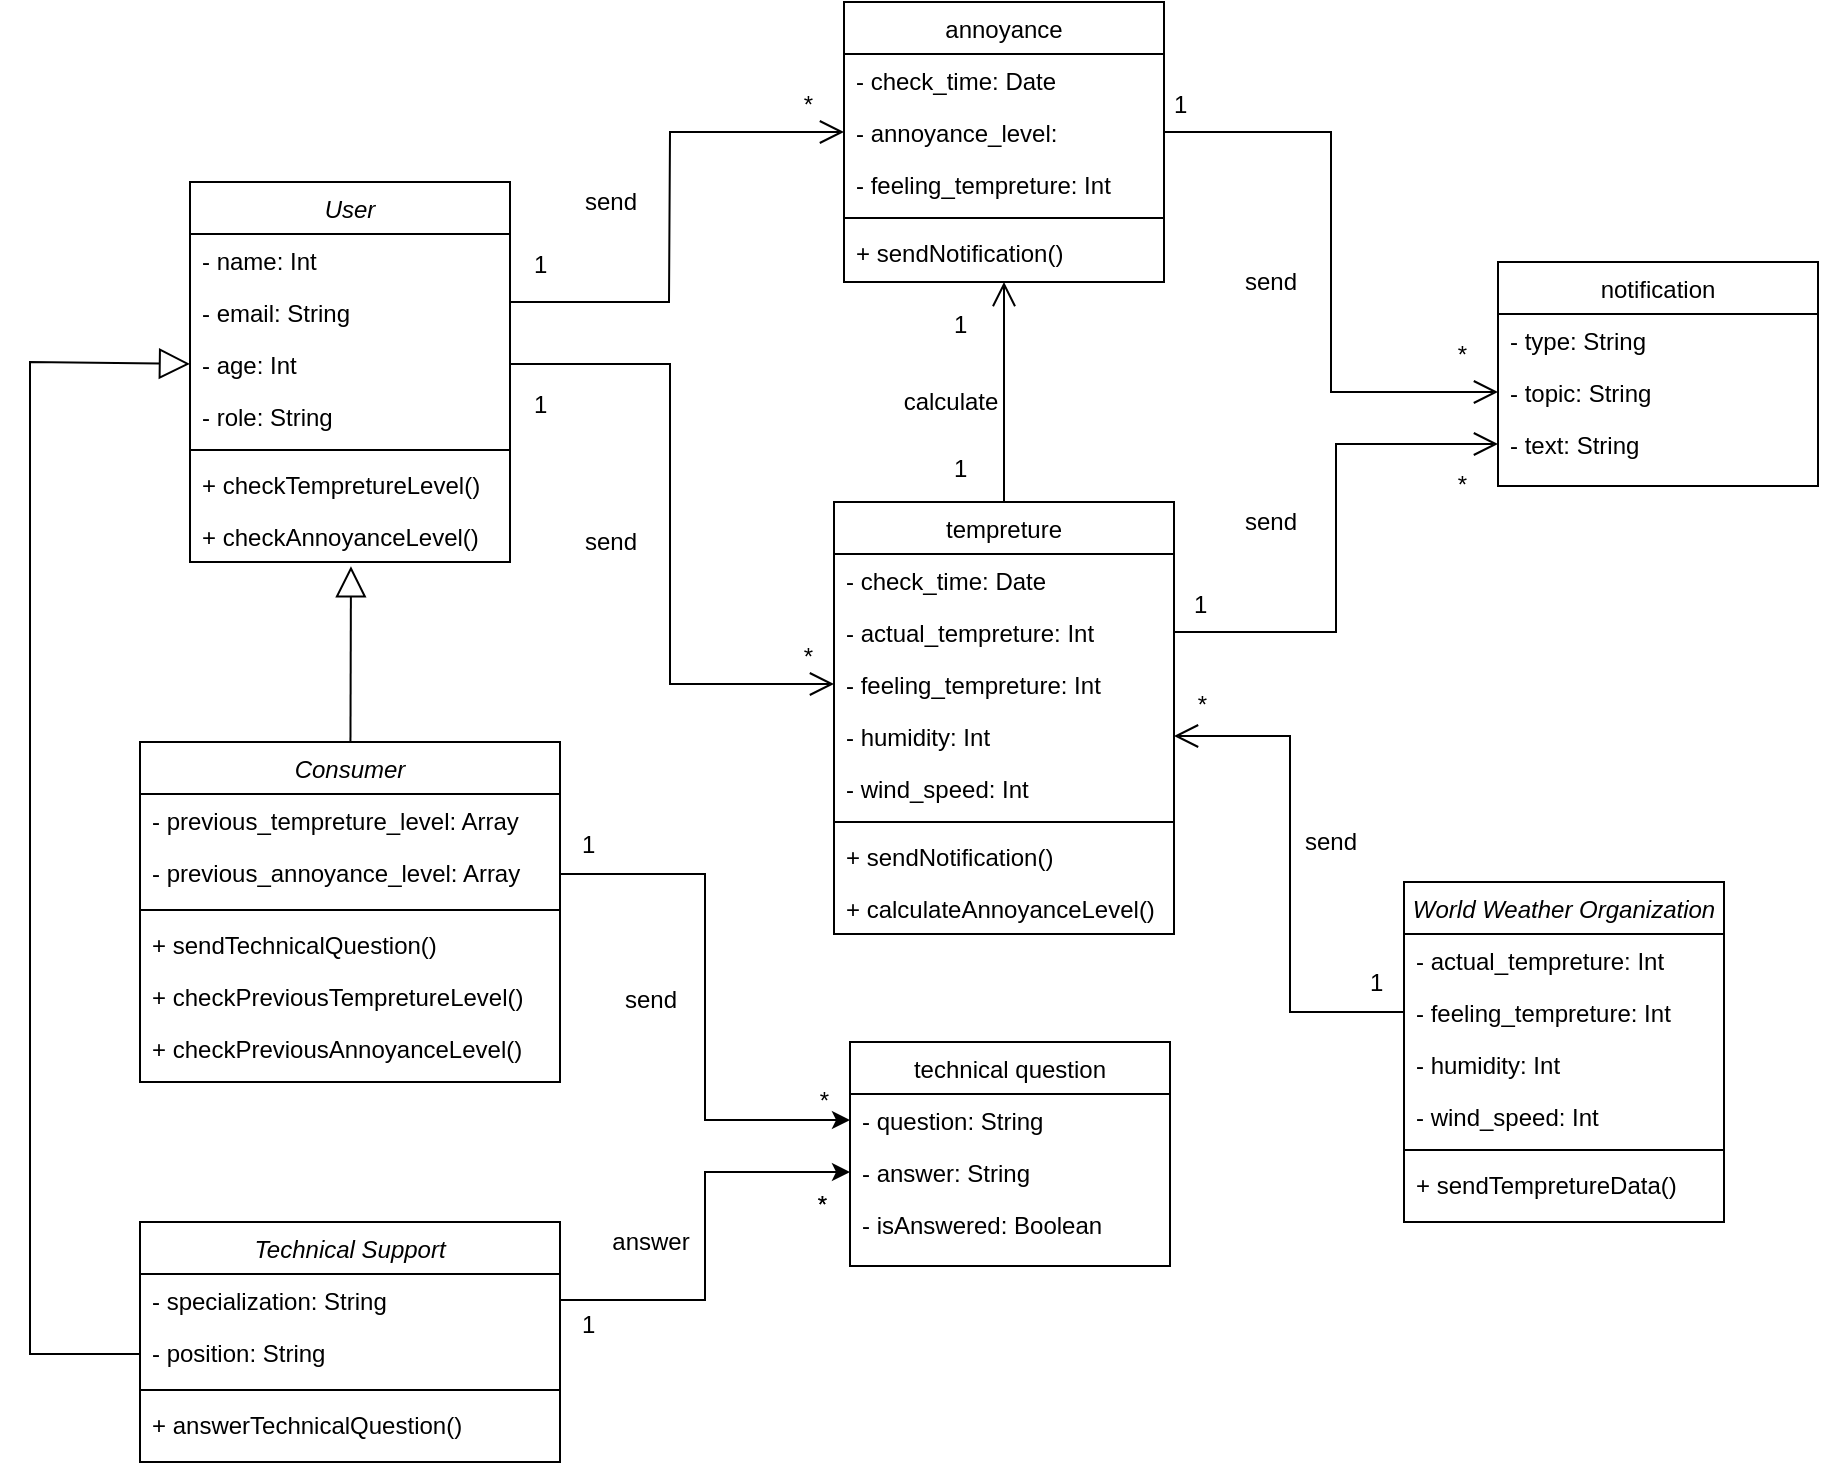 <mxfile version="22.0.6" type="device">
  <diagram id="C5RBs43oDa-KdzZeNtuy" name="Page-1">
    <mxGraphModel dx="1328" dy="806" grid="1" gridSize="10" guides="1" tooltips="1" connect="1" arrows="1" fold="1" page="1" pageScale="1" pageWidth="827" pageHeight="1169" math="0" shadow="0">
      <root>
        <mxCell id="WIyWlLk6GJQsqaUBKTNV-0" />
        <mxCell id="WIyWlLk6GJQsqaUBKTNV-1" parent="WIyWlLk6GJQsqaUBKTNV-0" />
        <mxCell id="zkfFHV4jXpPFQw0GAbJ--0" value="User" style="swimlane;fontStyle=2;align=center;verticalAlign=top;childLayout=stackLayout;horizontal=1;startSize=26;horizontalStack=0;resizeParent=1;resizeLast=0;collapsible=1;marginBottom=0;rounded=0;shadow=0;strokeWidth=1;" parent="WIyWlLk6GJQsqaUBKTNV-1" vertex="1">
          <mxGeometry x="220" y="120" width="160" height="190" as="geometry">
            <mxRectangle x="230" y="140" width="160" height="26" as="alternateBounds" />
          </mxGeometry>
        </mxCell>
        <mxCell id="zkfFHV4jXpPFQw0GAbJ--1" value="- name: Int" style="text;align=left;verticalAlign=top;spacingLeft=4;spacingRight=4;overflow=hidden;rotatable=0;points=[[0,0.5],[1,0.5]];portConstraint=eastwest;" parent="zkfFHV4jXpPFQw0GAbJ--0" vertex="1">
          <mxGeometry y="26" width="160" height="26" as="geometry" />
        </mxCell>
        <mxCell id="zkfFHV4jXpPFQw0GAbJ--2" value="- email: String" style="text;align=left;verticalAlign=top;spacingLeft=4;spacingRight=4;overflow=hidden;rotatable=0;points=[[0,0.5],[1,0.5]];portConstraint=eastwest;rounded=0;shadow=0;html=0;" parent="zkfFHV4jXpPFQw0GAbJ--0" vertex="1">
          <mxGeometry y="52" width="160" height="26" as="geometry" />
        </mxCell>
        <mxCell id="zkfFHV4jXpPFQw0GAbJ--3" value="- age: Int" style="text;align=left;verticalAlign=top;spacingLeft=4;spacingRight=4;overflow=hidden;rotatable=0;points=[[0,0.5],[1,0.5]];portConstraint=eastwest;rounded=0;shadow=0;html=0;" parent="zkfFHV4jXpPFQw0GAbJ--0" vertex="1">
          <mxGeometry y="78" width="160" height="26" as="geometry" />
        </mxCell>
        <mxCell id="EOciw80t2R5kVDypEKdb-0" value="- role: String" style="text;align=left;verticalAlign=top;spacingLeft=4;spacingRight=4;overflow=hidden;rotatable=0;points=[[0,0.5],[1,0.5]];portConstraint=eastwest;rounded=0;shadow=0;html=0;" vertex="1" parent="zkfFHV4jXpPFQw0GAbJ--0">
          <mxGeometry y="104" width="160" height="26" as="geometry" />
        </mxCell>
        <mxCell id="zkfFHV4jXpPFQw0GAbJ--4" value="" style="line;html=1;strokeWidth=1;align=left;verticalAlign=middle;spacingTop=-1;spacingLeft=3;spacingRight=3;rotatable=0;labelPosition=right;points=[];portConstraint=eastwest;" parent="zkfFHV4jXpPFQw0GAbJ--0" vertex="1">
          <mxGeometry y="130" width="160" height="8" as="geometry" />
        </mxCell>
        <mxCell id="zkfFHV4jXpPFQw0GAbJ--5" value="+ checkTempretureLevel()" style="text;align=left;verticalAlign=top;spacingLeft=4;spacingRight=4;overflow=hidden;rotatable=0;points=[[0,0.5],[1,0.5]];portConstraint=eastwest;" parent="zkfFHV4jXpPFQw0GAbJ--0" vertex="1">
          <mxGeometry y="138" width="160" height="26" as="geometry" />
        </mxCell>
        <mxCell id="EOciw80t2R5kVDypEKdb-1" value="+ checkAnnoyanceLevel()" style="text;align=left;verticalAlign=top;spacingLeft=4;spacingRight=4;overflow=hidden;rotatable=0;points=[[0,0.5],[1,0.5]];portConstraint=eastwest;" vertex="1" parent="zkfFHV4jXpPFQw0GAbJ--0">
          <mxGeometry y="164" width="160" height="26" as="geometry" />
        </mxCell>
        <mxCell id="EOciw80t2R5kVDypEKdb-103" style="edgeStyle=orthogonalEdgeStyle;rounded=0;orthogonalLoop=1;jettySize=auto;html=1;exitX=0.5;exitY=0;exitDx=0;exitDy=0;entryX=0.5;entryY=1;entryDx=0;entryDy=0;endSize=10;endArrow=open;endFill=0;" edge="1" parent="WIyWlLk6GJQsqaUBKTNV-1" source="zkfFHV4jXpPFQw0GAbJ--17" target="EOciw80t2R5kVDypEKdb-72">
          <mxGeometry relative="1" as="geometry" />
        </mxCell>
        <mxCell id="zkfFHV4jXpPFQw0GAbJ--17" value="tempreture" style="swimlane;fontStyle=0;align=center;verticalAlign=top;childLayout=stackLayout;horizontal=1;startSize=26;horizontalStack=0;resizeParent=1;resizeLast=0;collapsible=1;marginBottom=0;rounded=0;shadow=0;strokeWidth=1;" parent="WIyWlLk6GJQsqaUBKTNV-1" vertex="1">
          <mxGeometry x="542" y="280" width="170" height="216" as="geometry">
            <mxRectangle x="550" y="140" width="160" height="26" as="alternateBounds" />
          </mxGeometry>
        </mxCell>
        <mxCell id="zkfFHV4jXpPFQw0GAbJ--18" value="- check_time: Date" style="text;align=left;verticalAlign=top;spacingLeft=4;spacingRight=4;overflow=hidden;rotatable=0;points=[[0,0.5],[1,0.5]];portConstraint=eastwest;" parent="zkfFHV4jXpPFQw0GAbJ--17" vertex="1">
          <mxGeometry y="26" width="170" height="26" as="geometry" />
        </mxCell>
        <mxCell id="zkfFHV4jXpPFQw0GAbJ--19" value="- actual_tempreture: Int" style="text;align=left;verticalAlign=top;spacingLeft=4;spacingRight=4;overflow=hidden;rotatable=0;points=[[0,0.5],[1,0.5]];portConstraint=eastwest;rounded=0;shadow=0;html=0;" parent="zkfFHV4jXpPFQw0GAbJ--17" vertex="1">
          <mxGeometry y="52" width="170" height="26" as="geometry" />
        </mxCell>
        <mxCell id="zkfFHV4jXpPFQw0GAbJ--20" value="- feeling_tempreture: Int" style="text;align=left;verticalAlign=top;spacingLeft=4;spacingRight=4;overflow=hidden;rotatable=0;points=[[0,0.5],[1,0.5]];portConstraint=eastwest;rounded=0;shadow=0;html=0;" parent="zkfFHV4jXpPFQw0GAbJ--17" vertex="1">
          <mxGeometry y="78" width="170" height="26" as="geometry" />
        </mxCell>
        <mxCell id="zkfFHV4jXpPFQw0GAbJ--21" value="- humidity: Int" style="text;align=left;verticalAlign=top;spacingLeft=4;spacingRight=4;overflow=hidden;rotatable=0;points=[[0,0.5],[1,0.5]];portConstraint=eastwest;rounded=0;shadow=0;html=0;" parent="zkfFHV4jXpPFQw0GAbJ--17" vertex="1">
          <mxGeometry y="104" width="170" height="26" as="geometry" />
        </mxCell>
        <mxCell id="zkfFHV4jXpPFQw0GAbJ--22" value="- wind_speed: Int" style="text;align=left;verticalAlign=top;spacingLeft=4;spacingRight=4;overflow=hidden;rotatable=0;points=[[0,0.5],[1,0.5]];portConstraint=eastwest;rounded=0;shadow=0;html=0;" parent="zkfFHV4jXpPFQw0GAbJ--17" vertex="1">
          <mxGeometry y="130" width="170" height="26" as="geometry" />
        </mxCell>
        <mxCell id="zkfFHV4jXpPFQw0GAbJ--23" value="" style="line;html=1;strokeWidth=1;align=left;verticalAlign=middle;spacingTop=-1;spacingLeft=3;spacingRight=3;rotatable=0;labelPosition=right;points=[];portConstraint=eastwest;" parent="zkfFHV4jXpPFQw0GAbJ--17" vertex="1">
          <mxGeometry y="156" width="170" height="8" as="geometry" />
        </mxCell>
        <mxCell id="zkfFHV4jXpPFQw0GAbJ--24" value="+ sendNotification()" style="text;align=left;verticalAlign=top;spacingLeft=4;spacingRight=4;overflow=hidden;rotatable=0;points=[[0,0.5],[1,0.5]];portConstraint=eastwest;" parent="zkfFHV4jXpPFQw0GAbJ--17" vertex="1">
          <mxGeometry y="164" width="170" height="26" as="geometry" />
        </mxCell>
        <mxCell id="EOciw80t2R5kVDypEKdb-106" value="+ calculateAnnoyanceLevel()" style="text;align=left;verticalAlign=top;spacingLeft=4;spacingRight=4;overflow=hidden;rotatable=0;points=[[0,0.5],[1,0.5]];portConstraint=eastwest;" vertex="1" parent="zkfFHV4jXpPFQw0GAbJ--17">
          <mxGeometry y="190" width="170" height="26" as="geometry" />
        </mxCell>
        <mxCell id="EOciw80t2R5kVDypEKdb-4" value="Consumer" style="swimlane;fontStyle=2;align=center;verticalAlign=top;childLayout=stackLayout;horizontal=1;startSize=26;horizontalStack=0;resizeParent=1;resizeLast=0;collapsible=1;marginBottom=0;rounded=0;shadow=0;strokeWidth=1;" vertex="1" parent="WIyWlLk6GJQsqaUBKTNV-1">
          <mxGeometry x="195" y="400" width="210" height="170" as="geometry">
            <mxRectangle x="230" y="140" width="160" height="26" as="alternateBounds" />
          </mxGeometry>
        </mxCell>
        <mxCell id="EOciw80t2R5kVDypEKdb-5" value="- previous_tempreture_level: Array" style="text;align=left;verticalAlign=top;spacingLeft=4;spacingRight=4;overflow=hidden;rotatable=0;points=[[0,0.5],[1,0.5]];portConstraint=eastwest;" vertex="1" parent="EOciw80t2R5kVDypEKdb-4">
          <mxGeometry y="26" width="210" height="26" as="geometry" />
        </mxCell>
        <mxCell id="EOciw80t2R5kVDypEKdb-6" value="- previous_annoyance_level: Array" style="text;align=left;verticalAlign=top;spacingLeft=4;spacingRight=4;overflow=hidden;rotatable=0;points=[[0,0.5],[1,0.5]];portConstraint=eastwest;rounded=0;shadow=0;html=0;" vertex="1" parent="EOciw80t2R5kVDypEKdb-4">
          <mxGeometry y="52" width="210" height="28" as="geometry" />
        </mxCell>
        <mxCell id="EOciw80t2R5kVDypEKdb-9" value="" style="line;html=1;strokeWidth=1;align=left;verticalAlign=middle;spacingTop=-1;spacingLeft=3;spacingRight=3;rotatable=0;labelPosition=right;points=[];portConstraint=eastwest;" vertex="1" parent="EOciw80t2R5kVDypEKdb-4">
          <mxGeometry y="80" width="210" height="8" as="geometry" />
        </mxCell>
        <mxCell id="EOciw80t2R5kVDypEKdb-10" value="+ sendTechnicalQuestion()" style="text;align=left;verticalAlign=top;spacingLeft=4;spacingRight=4;overflow=hidden;rotatable=0;points=[[0,0.5],[1,0.5]];portConstraint=eastwest;" vertex="1" parent="EOciw80t2R5kVDypEKdb-4">
          <mxGeometry y="88" width="210" height="26" as="geometry" />
        </mxCell>
        <mxCell id="EOciw80t2R5kVDypEKdb-11" value="+ checkPreviousTempretureLevel()" style="text;align=left;verticalAlign=top;spacingLeft=4;spacingRight=4;overflow=hidden;rotatable=0;points=[[0,0.5],[1,0.5]];portConstraint=eastwest;" vertex="1" parent="EOciw80t2R5kVDypEKdb-4">
          <mxGeometry y="114" width="210" height="26" as="geometry" />
        </mxCell>
        <mxCell id="EOciw80t2R5kVDypEKdb-13" value="+ checkPreviousAnnoyanceLevel()" style="text;align=left;verticalAlign=top;spacingLeft=4;spacingRight=4;overflow=hidden;rotatable=0;points=[[0,0.5],[1,0.5]];portConstraint=eastwest;" vertex="1" parent="EOciw80t2R5kVDypEKdb-4">
          <mxGeometry y="140" width="210" height="26" as="geometry" />
        </mxCell>
        <mxCell id="EOciw80t2R5kVDypEKdb-15" value="" style="endArrow=block;html=1;rounded=0;entryX=0.503;entryY=1.083;entryDx=0;entryDy=0;entryPerimeter=0;endFill=0;endSize=13;" edge="1" parent="WIyWlLk6GJQsqaUBKTNV-1" source="EOciw80t2R5kVDypEKdb-4" target="EOciw80t2R5kVDypEKdb-1">
          <mxGeometry width="50" height="50" relative="1" as="geometry">
            <mxPoint x="280" y="310" as="sourcePoint" />
            <mxPoint x="330" y="260" as="targetPoint" />
          </mxGeometry>
        </mxCell>
        <mxCell id="EOciw80t2R5kVDypEKdb-18" value="Technical Support" style="swimlane;fontStyle=2;align=center;verticalAlign=top;childLayout=stackLayout;horizontal=1;startSize=26;horizontalStack=0;resizeParent=1;resizeLast=0;collapsible=1;marginBottom=0;rounded=0;shadow=0;strokeWidth=1;" vertex="1" parent="WIyWlLk6GJQsqaUBKTNV-1">
          <mxGeometry x="195" y="640" width="210" height="120" as="geometry">
            <mxRectangle x="230" y="140" width="160" height="26" as="alternateBounds" />
          </mxGeometry>
        </mxCell>
        <mxCell id="EOciw80t2R5kVDypEKdb-19" value="- specialization: String" style="text;align=left;verticalAlign=top;spacingLeft=4;spacingRight=4;overflow=hidden;rotatable=0;points=[[0,0.5],[1,0.5]];portConstraint=eastwest;" vertex="1" parent="EOciw80t2R5kVDypEKdb-18">
          <mxGeometry y="26" width="210" height="26" as="geometry" />
        </mxCell>
        <mxCell id="EOciw80t2R5kVDypEKdb-20" value="- position: String" style="text;align=left;verticalAlign=top;spacingLeft=4;spacingRight=4;overflow=hidden;rotatable=0;points=[[0,0.5],[1,0.5]];portConstraint=eastwest;rounded=0;shadow=0;html=0;" vertex="1" parent="EOciw80t2R5kVDypEKdb-18">
          <mxGeometry y="52" width="210" height="28" as="geometry" />
        </mxCell>
        <mxCell id="EOciw80t2R5kVDypEKdb-21" value="" style="line;html=1;strokeWidth=1;align=left;verticalAlign=middle;spacingTop=-1;spacingLeft=3;spacingRight=3;rotatable=0;labelPosition=right;points=[];portConstraint=eastwest;" vertex="1" parent="EOciw80t2R5kVDypEKdb-18">
          <mxGeometry y="80" width="210" height="8" as="geometry" />
        </mxCell>
        <mxCell id="EOciw80t2R5kVDypEKdb-24" value="+ answerTechnicalQuestion()" style="text;align=left;verticalAlign=top;spacingLeft=4;spacingRight=4;overflow=hidden;rotatable=0;points=[[0,0.5],[1,0.5]];portConstraint=eastwest;" vertex="1" parent="EOciw80t2R5kVDypEKdb-18">
          <mxGeometry y="88" width="210" height="26" as="geometry" />
        </mxCell>
        <mxCell id="EOciw80t2R5kVDypEKdb-25" value="technical question" style="swimlane;fontStyle=0;align=center;verticalAlign=top;childLayout=stackLayout;horizontal=1;startSize=26;horizontalStack=0;resizeParent=1;resizeLast=0;collapsible=1;marginBottom=0;rounded=0;shadow=0;strokeWidth=1;" vertex="1" parent="WIyWlLk6GJQsqaUBKTNV-1">
          <mxGeometry x="550" y="550" width="160" height="112" as="geometry">
            <mxRectangle x="550" y="140" width="160" height="26" as="alternateBounds" />
          </mxGeometry>
        </mxCell>
        <mxCell id="EOciw80t2R5kVDypEKdb-26" value="- question: String" style="text;align=left;verticalAlign=top;spacingLeft=4;spacingRight=4;overflow=hidden;rotatable=0;points=[[0,0.5],[1,0.5]];portConstraint=eastwest;" vertex="1" parent="EOciw80t2R5kVDypEKdb-25">
          <mxGeometry y="26" width="160" height="26" as="geometry" />
        </mxCell>
        <mxCell id="EOciw80t2R5kVDypEKdb-27" value="- answer: String" style="text;align=left;verticalAlign=top;spacingLeft=4;spacingRight=4;overflow=hidden;rotatable=0;points=[[0,0.5],[1,0.5]];portConstraint=eastwest;rounded=0;shadow=0;html=0;" vertex="1" parent="EOciw80t2R5kVDypEKdb-25">
          <mxGeometry y="52" width="160" height="26" as="geometry" />
        </mxCell>
        <mxCell id="EOciw80t2R5kVDypEKdb-28" value="- isAnswered: Boolean" style="text;align=left;verticalAlign=top;spacingLeft=4;spacingRight=4;overflow=hidden;rotatable=0;points=[[0,0.5],[1,0.5]];portConstraint=eastwest;rounded=0;shadow=0;html=0;" vertex="1" parent="EOciw80t2R5kVDypEKdb-25">
          <mxGeometry y="78" width="160" height="26" as="geometry" />
        </mxCell>
        <mxCell id="EOciw80t2R5kVDypEKdb-36" style="edgeStyle=orthogonalEdgeStyle;rounded=0;orthogonalLoop=1;jettySize=auto;html=1;exitX=1;exitY=0.5;exitDx=0;exitDy=0;entryX=0;entryY=0.5;entryDx=0;entryDy=0;" edge="1" parent="WIyWlLk6GJQsqaUBKTNV-1" source="EOciw80t2R5kVDypEKdb-6" target="EOciw80t2R5kVDypEKdb-26">
          <mxGeometry relative="1" as="geometry">
            <mxPoint x="480" y="620" as="targetPoint" />
          </mxGeometry>
        </mxCell>
        <mxCell id="EOciw80t2R5kVDypEKdb-37" style="edgeStyle=orthogonalEdgeStyle;rounded=0;orthogonalLoop=1;jettySize=auto;html=1;exitX=1;exitY=0.5;exitDx=0;exitDy=0;entryX=0;entryY=0.5;entryDx=0;entryDy=0;" edge="1" parent="WIyWlLk6GJQsqaUBKTNV-1" source="EOciw80t2R5kVDypEKdb-19" target="EOciw80t2R5kVDypEKdb-27">
          <mxGeometry relative="1" as="geometry" />
        </mxCell>
        <mxCell id="EOciw80t2R5kVDypEKdb-39" value="answer" style="text;html=1;resizable=0;points=[];;align=center;verticalAlign=middle;labelBackgroundColor=none;rounded=0;shadow=0;strokeWidth=1;fontSize=12;" vertex="1" connectable="0" parent="WIyWlLk6GJQsqaUBKTNV-1">
          <mxGeometry x="450" y="650" as="geometry" />
        </mxCell>
        <mxCell id="EOciw80t2R5kVDypEKdb-40" value="send" style="text;html=1;resizable=0;points=[];;align=center;verticalAlign=middle;labelBackgroundColor=none;rounded=0;shadow=0;strokeWidth=1;fontSize=12;" vertex="1" connectable="0" parent="WIyWlLk6GJQsqaUBKTNV-1">
          <mxGeometry x="450" y="529" as="geometry" />
        </mxCell>
        <mxCell id="EOciw80t2R5kVDypEKdb-41" value="1" style="resizable=0;align=left;verticalAlign=bottom;labelBackgroundColor=none;fontSize=12;" connectable="0" vertex="1" parent="WIyWlLk6GJQsqaUBKTNV-1">
          <mxGeometry x="414" y="460" as="geometry" />
        </mxCell>
        <mxCell id="EOciw80t2R5kVDypEKdb-44" value="" style="resizable=0;align=right;verticalAlign=bottom;labelBackgroundColor=none;fontSize=12;" connectable="0" vertex="1" parent="WIyWlLk6GJQsqaUBKTNV-1">
          <mxGeometry x="559" y="390" as="geometry">
            <mxPoint x="21" y="353" as="offset" />
          </mxGeometry>
        </mxCell>
        <mxCell id="EOciw80t2R5kVDypEKdb-45" value="*" style="resizable=0;align=right;verticalAlign=bottom;labelBackgroundColor=none;fontSize=12;" connectable="0" vertex="1" parent="WIyWlLk6GJQsqaUBKTNV-1">
          <mxGeometry x="540" y="640" as="geometry" />
        </mxCell>
        <mxCell id="EOciw80t2R5kVDypEKdb-46" value="1" style="resizable=0;align=left;verticalAlign=bottom;labelBackgroundColor=none;fontSize=12;" connectable="0" vertex="1" parent="WIyWlLk6GJQsqaUBKTNV-1">
          <mxGeometry x="414" y="700" as="geometry" />
        </mxCell>
        <mxCell id="EOciw80t2R5kVDypEKdb-47" value="" style="endArrow=block;html=1;rounded=0;endFill=0;endSize=13;exitX=0;exitY=0.5;exitDx=0;exitDy=0;entryX=0;entryY=0.5;entryDx=0;entryDy=0;" edge="1" parent="WIyWlLk6GJQsqaUBKTNV-1" source="EOciw80t2R5kVDypEKdb-20" target="zkfFHV4jXpPFQw0GAbJ--3">
          <mxGeometry width="50" height="50" relative="1" as="geometry">
            <mxPoint x="180" y="710" as="sourcePoint" />
            <mxPoint x="195" y="210" as="targetPoint" />
            <Array as="points">
              <mxPoint x="140" y="706" />
              <mxPoint x="140" y="210" />
            </Array>
          </mxGeometry>
        </mxCell>
        <mxCell id="EOciw80t2R5kVDypEKdb-48" value="World Weather Organization" style="swimlane;fontStyle=2;align=center;verticalAlign=top;childLayout=stackLayout;horizontal=1;startSize=26;horizontalStack=0;resizeParent=1;resizeLast=0;collapsible=1;marginBottom=0;rounded=0;shadow=0;strokeWidth=1;" vertex="1" parent="WIyWlLk6GJQsqaUBKTNV-1">
          <mxGeometry x="827" y="470" width="160" height="170" as="geometry">
            <mxRectangle x="230" y="140" width="160" height="26" as="alternateBounds" />
          </mxGeometry>
        </mxCell>
        <mxCell id="EOciw80t2R5kVDypEKdb-49" value="- actual_tempreture: Int" style="text;align=left;verticalAlign=top;spacingLeft=4;spacingRight=4;overflow=hidden;rotatable=0;points=[[0,0.5],[1,0.5]];portConstraint=eastwest;" vertex="1" parent="EOciw80t2R5kVDypEKdb-48">
          <mxGeometry y="26" width="160" height="26" as="geometry" />
        </mxCell>
        <mxCell id="EOciw80t2R5kVDypEKdb-50" value="- feeling_tempreture: Int" style="text;align=left;verticalAlign=top;spacingLeft=4;spacingRight=4;overflow=hidden;rotatable=0;points=[[0,0.5],[1,0.5]];portConstraint=eastwest;rounded=0;shadow=0;html=0;" vertex="1" parent="EOciw80t2R5kVDypEKdb-48">
          <mxGeometry y="52" width="160" height="26" as="geometry" />
        </mxCell>
        <mxCell id="EOciw80t2R5kVDypEKdb-51" value="- humidity: Int" style="text;align=left;verticalAlign=top;spacingLeft=4;spacingRight=4;overflow=hidden;rotatable=0;points=[[0,0.5],[1,0.5]];portConstraint=eastwest;rounded=0;shadow=0;html=0;" vertex="1" parent="EOciw80t2R5kVDypEKdb-48">
          <mxGeometry y="78" width="160" height="26" as="geometry" />
        </mxCell>
        <mxCell id="EOciw80t2R5kVDypEKdb-52" value="- wind_speed: Int" style="text;align=left;verticalAlign=top;spacingLeft=4;spacingRight=4;overflow=hidden;rotatable=0;points=[[0,0.5],[1,0.5]];portConstraint=eastwest;rounded=0;shadow=0;html=0;" vertex="1" parent="EOciw80t2R5kVDypEKdb-48">
          <mxGeometry y="104" width="160" height="26" as="geometry" />
        </mxCell>
        <mxCell id="EOciw80t2R5kVDypEKdb-53" value="" style="line;html=1;strokeWidth=1;align=left;verticalAlign=middle;spacingTop=-1;spacingLeft=3;spacingRight=3;rotatable=0;labelPosition=right;points=[];portConstraint=eastwest;" vertex="1" parent="EOciw80t2R5kVDypEKdb-48">
          <mxGeometry y="130" width="160" height="8" as="geometry" />
        </mxCell>
        <mxCell id="EOciw80t2R5kVDypEKdb-54" value="+ sendTempretureData()" style="text;align=left;verticalAlign=top;spacingLeft=4;spacingRight=4;overflow=hidden;rotatable=0;points=[[0,0.5],[1,0.5]];portConstraint=eastwest;" vertex="1" parent="EOciw80t2R5kVDypEKdb-48">
          <mxGeometry y="138" width="160" height="26" as="geometry" />
        </mxCell>
        <mxCell id="EOciw80t2R5kVDypEKdb-57" value="" style="endArrow=open;html=1;rounded=0;exitX=1;exitY=0.5;exitDx=0;exitDy=0;entryX=0;entryY=0.5;entryDx=0;entryDy=0;endFill=0;endSize=10;" edge="1" parent="WIyWlLk6GJQsqaUBKTNV-1" source="zkfFHV4jXpPFQw0GAbJ--3" target="zkfFHV4jXpPFQw0GAbJ--20">
          <mxGeometry width="50" height="50" relative="1" as="geometry">
            <mxPoint x="390" y="270" as="sourcePoint" />
            <mxPoint x="460" y="370" as="targetPoint" />
            <Array as="points">
              <mxPoint x="460" y="211" />
              <mxPoint x="460" y="371" />
            </Array>
          </mxGeometry>
        </mxCell>
        <mxCell id="EOciw80t2R5kVDypEKdb-58" value="send" style="text;html=1;resizable=0;points=[];;align=center;verticalAlign=middle;labelBackgroundColor=none;rounded=0;shadow=0;strokeWidth=1;fontSize=12;" vertex="1" connectable="0" parent="WIyWlLk6GJQsqaUBKTNV-1">
          <mxGeometry x="430" y="300" as="geometry" />
        </mxCell>
        <mxCell id="EOciw80t2R5kVDypEKdb-59" value="1" style="resizable=0;align=left;verticalAlign=bottom;labelBackgroundColor=none;fontSize=12;" connectable="0" vertex="1" parent="WIyWlLk6GJQsqaUBKTNV-1">
          <mxGeometry x="390" y="240" as="geometry" />
        </mxCell>
        <mxCell id="EOciw80t2R5kVDypEKdb-60" value="*" style="resizable=0;align=right;verticalAlign=bottom;labelBackgroundColor=none;fontSize=12;" connectable="0" vertex="1" parent="WIyWlLk6GJQsqaUBKTNV-1">
          <mxGeometry x="559" y="650" as="geometry">
            <mxPoint x="-18" y="-62" as="offset" />
          </mxGeometry>
        </mxCell>
        <mxCell id="EOciw80t2R5kVDypEKdb-64" value="" style="endArrow=open;html=1;rounded=0;entryX=1;entryY=0.5;entryDx=0;entryDy=0;exitX=0;exitY=0.5;exitDx=0;exitDy=0;endFill=0;endSize=10;" edge="1" parent="WIyWlLk6GJQsqaUBKTNV-1" source="EOciw80t2R5kVDypEKdb-50" target="zkfFHV4jXpPFQw0GAbJ--21">
          <mxGeometry width="50" height="50" relative="1" as="geometry">
            <mxPoint x="390" y="470" as="sourcePoint" />
            <mxPoint x="440" y="420" as="targetPoint" />
            <Array as="points">
              <mxPoint x="770" y="535" />
              <mxPoint x="770" y="397" />
            </Array>
          </mxGeometry>
        </mxCell>
        <mxCell id="EOciw80t2R5kVDypEKdb-65" value="send" style="text;html=1;resizable=0;points=[];;align=center;verticalAlign=middle;labelBackgroundColor=none;rounded=0;shadow=0;strokeWidth=1;fontSize=12;" vertex="1" connectable="0" parent="WIyWlLk6GJQsqaUBKTNV-1">
          <mxGeometry x="790" y="450" as="geometry" />
        </mxCell>
        <mxCell id="EOciw80t2R5kVDypEKdb-66" value="*" style="resizable=0;align=right;verticalAlign=bottom;labelBackgroundColor=none;fontSize=12;" connectable="0" vertex="1" parent="WIyWlLk6GJQsqaUBKTNV-1">
          <mxGeometry x="540" y="640" as="geometry" />
        </mxCell>
        <mxCell id="EOciw80t2R5kVDypEKdb-69" value="*" style="resizable=0;align=right;verticalAlign=bottom;labelBackgroundColor=none;fontSize=12;" connectable="0" vertex="1" parent="WIyWlLk6GJQsqaUBKTNV-1">
          <mxGeometry x="533" y="366" as="geometry" />
        </mxCell>
        <mxCell id="EOciw80t2R5kVDypEKdb-70" value="*" style="resizable=0;align=right;verticalAlign=bottom;labelBackgroundColor=none;fontSize=12;" connectable="0" vertex="1" parent="WIyWlLk6GJQsqaUBKTNV-1">
          <mxGeometry x="730" y="390" as="geometry" />
        </mxCell>
        <mxCell id="EOciw80t2R5kVDypEKdb-71" value="1" style="resizable=0;align=left;verticalAlign=bottom;labelBackgroundColor=none;fontSize=12;" connectable="0" vertex="1" parent="WIyWlLk6GJQsqaUBKTNV-1">
          <mxGeometry x="808" y="529" as="geometry" />
        </mxCell>
        <mxCell id="EOciw80t2R5kVDypEKdb-72" value="annoyance" style="swimlane;fontStyle=0;align=center;verticalAlign=top;childLayout=stackLayout;horizontal=1;startSize=26;horizontalStack=0;resizeParent=1;resizeLast=0;collapsible=1;marginBottom=0;rounded=0;shadow=0;strokeWidth=1;" vertex="1" parent="WIyWlLk6GJQsqaUBKTNV-1">
          <mxGeometry x="547" y="30" width="160" height="140" as="geometry">
            <mxRectangle x="550" y="140" width="160" height="26" as="alternateBounds" />
          </mxGeometry>
        </mxCell>
        <mxCell id="EOciw80t2R5kVDypEKdb-73" value="- check_time: Date" style="text;align=left;verticalAlign=top;spacingLeft=4;spacingRight=4;overflow=hidden;rotatable=0;points=[[0,0.5],[1,0.5]];portConstraint=eastwest;" vertex="1" parent="EOciw80t2R5kVDypEKdb-72">
          <mxGeometry y="26" width="160" height="26" as="geometry" />
        </mxCell>
        <mxCell id="EOciw80t2R5kVDypEKdb-74" value="- annoyance_level: " style="text;align=left;verticalAlign=top;spacingLeft=4;spacingRight=4;overflow=hidden;rotatable=0;points=[[0,0.5],[1,0.5]];portConstraint=eastwest;rounded=0;shadow=0;html=0;" vertex="1" parent="EOciw80t2R5kVDypEKdb-72">
          <mxGeometry y="52" width="160" height="26" as="geometry" />
        </mxCell>
        <mxCell id="EOciw80t2R5kVDypEKdb-75" value="- feeling_tempreture: Int" style="text;align=left;verticalAlign=top;spacingLeft=4;spacingRight=4;overflow=hidden;rotatable=0;points=[[0,0.5],[1,0.5]];portConstraint=eastwest;rounded=0;shadow=0;html=0;" vertex="1" parent="EOciw80t2R5kVDypEKdb-72">
          <mxGeometry y="78" width="160" height="26" as="geometry" />
        </mxCell>
        <mxCell id="EOciw80t2R5kVDypEKdb-78" value="" style="line;html=1;strokeWidth=1;align=left;verticalAlign=middle;spacingTop=-1;spacingLeft=3;spacingRight=3;rotatable=0;labelPosition=right;points=[];portConstraint=eastwest;" vertex="1" parent="EOciw80t2R5kVDypEKdb-72">
          <mxGeometry y="104" width="160" height="8" as="geometry" />
        </mxCell>
        <mxCell id="EOciw80t2R5kVDypEKdb-79" value="+ sendNotification()" style="text;align=left;verticalAlign=top;spacingLeft=4;spacingRight=4;overflow=hidden;rotatable=0;points=[[0,0.5],[1,0.5]];portConstraint=eastwest;" vertex="1" parent="EOciw80t2R5kVDypEKdb-72">
          <mxGeometry y="112" width="160" height="26" as="geometry" />
        </mxCell>
        <mxCell id="EOciw80t2R5kVDypEKdb-80" value="" style="resizable=0;align=right;verticalAlign=bottom;labelBackgroundColor=none;fontSize=12;" connectable="0" vertex="1" parent="WIyWlLk6GJQsqaUBKTNV-1">
          <mxGeometry x="559" y="140" as="geometry">
            <mxPoint x="21" y="353" as="offset" />
          </mxGeometry>
        </mxCell>
        <mxCell id="EOciw80t2R5kVDypEKdb-82" value="*" style="resizable=0;align=right;verticalAlign=bottom;labelBackgroundColor=none;fontSize=12;" connectable="0" vertex="1" parent="WIyWlLk6GJQsqaUBKTNV-1">
          <mxGeometry x="533" y="90" as="geometry" />
        </mxCell>
        <mxCell id="EOciw80t2R5kVDypEKdb-84" value="" style="endArrow=open;html=1;rounded=0;exitX=1;exitY=0.5;exitDx=0;exitDy=0;entryX=0;entryY=0.5;entryDx=0;entryDy=0;endFill=0;endSize=10;" edge="1" parent="WIyWlLk6GJQsqaUBKTNV-1" target="EOciw80t2R5kVDypEKdb-74">
          <mxGeometry width="50" height="50" relative="1" as="geometry">
            <mxPoint x="379.5" y="180" as="sourcePoint" />
            <mxPoint x="546.5" y="340" as="targetPoint" />
            <Array as="points">
              <mxPoint x="459.5" y="180" />
              <mxPoint x="460" y="95" />
            </Array>
          </mxGeometry>
        </mxCell>
        <mxCell id="EOciw80t2R5kVDypEKdb-85" value="1" style="resizable=0;align=left;verticalAlign=bottom;labelBackgroundColor=none;fontSize=12;" connectable="0" vertex="1" parent="WIyWlLk6GJQsqaUBKTNV-1">
          <mxGeometry x="390" y="170" as="geometry" />
        </mxCell>
        <mxCell id="EOciw80t2R5kVDypEKdb-86" value="send" style="text;html=1;resizable=0;points=[];;align=center;verticalAlign=middle;labelBackgroundColor=none;rounded=0;shadow=0;strokeWidth=1;fontSize=12;" vertex="1" connectable="0" parent="WIyWlLk6GJQsqaUBKTNV-1">
          <mxGeometry x="430" y="130" as="geometry" />
        </mxCell>
        <mxCell id="EOciw80t2R5kVDypEKdb-87" value="notification" style="swimlane;fontStyle=0;align=center;verticalAlign=top;childLayout=stackLayout;horizontal=1;startSize=26;horizontalStack=0;resizeParent=1;resizeLast=0;collapsible=1;marginBottom=0;rounded=0;shadow=0;strokeWidth=1;" vertex="1" parent="WIyWlLk6GJQsqaUBKTNV-1">
          <mxGeometry x="874" y="160" width="160" height="112" as="geometry">
            <mxRectangle x="550" y="140" width="160" height="26" as="alternateBounds" />
          </mxGeometry>
        </mxCell>
        <mxCell id="EOciw80t2R5kVDypEKdb-88" value="- type: String" style="text;align=left;verticalAlign=top;spacingLeft=4;spacingRight=4;overflow=hidden;rotatable=0;points=[[0,0.5],[1,0.5]];portConstraint=eastwest;" vertex="1" parent="EOciw80t2R5kVDypEKdb-87">
          <mxGeometry y="26" width="160" height="26" as="geometry" />
        </mxCell>
        <mxCell id="EOciw80t2R5kVDypEKdb-89" value="- topic: String" style="text;align=left;verticalAlign=top;spacingLeft=4;spacingRight=4;overflow=hidden;rotatable=0;points=[[0,0.5],[1,0.5]];portConstraint=eastwest;rounded=0;shadow=0;html=0;" vertex="1" parent="EOciw80t2R5kVDypEKdb-87">
          <mxGeometry y="52" width="160" height="26" as="geometry" />
        </mxCell>
        <mxCell id="EOciw80t2R5kVDypEKdb-90" value="- text: String" style="text;align=left;verticalAlign=top;spacingLeft=4;spacingRight=4;overflow=hidden;rotatable=0;points=[[0,0.5],[1,0.5]];portConstraint=eastwest;rounded=0;shadow=0;html=0;" vertex="1" parent="EOciw80t2R5kVDypEKdb-87">
          <mxGeometry y="78" width="160" height="26" as="geometry" />
        </mxCell>
        <mxCell id="EOciw80t2R5kVDypEKdb-93" value="" style="resizable=0;align=right;verticalAlign=bottom;labelBackgroundColor=none;fontSize=12;" connectable="0" vertex="1" parent="WIyWlLk6GJQsqaUBKTNV-1">
          <mxGeometry x="886" y="270" as="geometry">
            <mxPoint x="21" y="353" as="offset" />
          </mxGeometry>
        </mxCell>
        <mxCell id="EOciw80t2R5kVDypEKdb-95" style="edgeStyle=orthogonalEdgeStyle;rounded=0;orthogonalLoop=1;jettySize=auto;html=1;exitX=1;exitY=0.5;exitDx=0;exitDy=0;entryX=0;entryY=0.5;entryDx=0;entryDy=0;endArrow=open;endFill=0;endSize=10;" edge="1" parent="WIyWlLk6GJQsqaUBKTNV-1" source="EOciw80t2R5kVDypEKdb-74" target="EOciw80t2R5kVDypEKdb-89">
          <mxGeometry relative="1" as="geometry" />
        </mxCell>
        <mxCell id="EOciw80t2R5kVDypEKdb-96" style="edgeStyle=orthogonalEdgeStyle;rounded=0;orthogonalLoop=1;jettySize=auto;html=1;exitX=1;exitY=0.5;exitDx=0;exitDy=0;entryX=0;entryY=0.5;entryDx=0;entryDy=0;strokeWidth=1;endSize=10;endArrow=open;endFill=0;" edge="1" parent="WIyWlLk6GJQsqaUBKTNV-1" source="zkfFHV4jXpPFQw0GAbJ--19" target="EOciw80t2R5kVDypEKdb-90">
          <mxGeometry relative="1" as="geometry" />
        </mxCell>
        <mxCell id="EOciw80t2R5kVDypEKdb-97" value="send" style="text;html=1;resizable=0;points=[];;align=center;verticalAlign=middle;labelBackgroundColor=none;rounded=0;shadow=0;strokeWidth=1;fontSize=12;" vertex="1" connectable="0" parent="WIyWlLk6GJQsqaUBKTNV-1">
          <mxGeometry x="760" y="170" as="geometry" />
        </mxCell>
        <mxCell id="EOciw80t2R5kVDypEKdb-98" value="send" style="text;html=1;resizable=0;points=[];;align=center;verticalAlign=middle;labelBackgroundColor=none;rounded=0;shadow=0;strokeWidth=1;fontSize=12;" vertex="1" connectable="0" parent="WIyWlLk6GJQsqaUBKTNV-1">
          <mxGeometry x="760" y="290" as="geometry" />
        </mxCell>
        <mxCell id="EOciw80t2R5kVDypEKdb-99" value="*" style="resizable=0;align=right;verticalAlign=bottom;labelBackgroundColor=none;fontSize=12;" connectable="0" vertex="1" parent="WIyWlLk6GJQsqaUBKTNV-1">
          <mxGeometry x="860" y="280" as="geometry" />
        </mxCell>
        <mxCell id="EOciw80t2R5kVDypEKdb-100" value="*" style="resizable=0;align=right;verticalAlign=bottom;labelBackgroundColor=none;fontSize=12;" connectable="0" vertex="1" parent="WIyWlLk6GJQsqaUBKTNV-1">
          <mxGeometry x="860" y="215" as="geometry" />
        </mxCell>
        <mxCell id="EOciw80t2R5kVDypEKdb-101" value="1" style="resizable=0;align=left;verticalAlign=bottom;labelBackgroundColor=none;fontSize=12;" connectable="0" vertex="1" parent="WIyWlLk6GJQsqaUBKTNV-1">
          <mxGeometry x="710" y="90" as="geometry" />
        </mxCell>
        <mxCell id="EOciw80t2R5kVDypEKdb-102" value="1" style="resizable=0;align=left;verticalAlign=bottom;labelBackgroundColor=none;fontSize=12;" connectable="0" vertex="1" parent="WIyWlLk6GJQsqaUBKTNV-1">
          <mxGeometry x="720" y="340" as="geometry" />
        </mxCell>
        <mxCell id="EOciw80t2R5kVDypEKdb-104" value="1" style="resizable=0;align=left;verticalAlign=bottom;labelBackgroundColor=none;fontSize=12;" connectable="0" vertex="1" parent="WIyWlLk6GJQsqaUBKTNV-1">
          <mxGeometry x="600" y="272" as="geometry" />
        </mxCell>
        <mxCell id="EOciw80t2R5kVDypEKdb-105" value="1" style="resizable=0;align=left;verticalAlign=bottom;labelBackgroundColor=none;fontSize=12;" connectable="0" vertex="1" parent="WIyWlLk6GJQsqaUBKTNV-1">
          <mxGeometry x="600" y="200" as="geometry" />
        </mxCell>
        <mxCell id="EOciw80t2R5kVDypEKdb-107" value="calculate" style="text;html=1;resizable=0;points=[];;align=center;verticalAlign=middle;labelBackgroundColor=none;rounded=0;shadow=0;strokeWidth=1;fontSize=12;" vertex="1" connectable="0" parent="WIyWlLk6GJQsqaUBKTNV-1">
          <mxGeometry x="600" y="230" as="geometry" />
        </mxCell>
      </root>
    </mxGraphModel>
  </diagram>
</mxfile>
